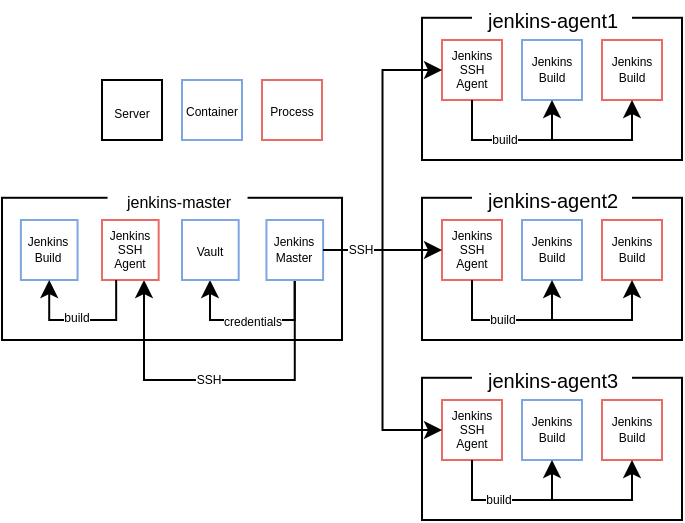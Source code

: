 <mxfile version="13.10.4" type="device"><diagram id="7O0mm3NvITV2B6ZzUa82" name="Page-1"><mxGraphModel dx="1652" dy="430" grid="1" gridSize="10" guides="1" tooltips="1" connect="1" arrows="1" fold="1" page="1" pageScale="1" pageWidth="827" pageHeight="1169" math="0" shadow="0"><root><mxCell id="0"/><mxCell id="1" parent="0"/><mxCell id="mEqa5GDs_4wrF84wMBNI-1" value="" style="group" vertex="1" connectable="0" parent="1"><mxGeometry x="-200" y="100" width="130" height="80" as="geometry"/></mxCell><mxCell id="mEqa5GDs_4wrF84wMBNI-2" value="" style="whiteSpace=wrap;html=1;" vertex="1" parent="mEqa5GDs_4wrF84wMBNI-1"><mxGeometry y="8.889" width="130" height="71.111" as="geometry"/></mxCell><mxCell id="mEqa5GDs_4wrF84wMBNI-3" value="jenkins-agent1" style="text;html=1;align=center;verticalAlign=middle;resizable=0;points=[];autosize=1;fillColor=#ffffff;fontSize=10;" vertex="1" parent="mEqa5GDs_4wrF84wMBNI-1"><mxGeometry x="24.997" width="80" height="20" as="geometry"/></mxCell><mxCell id="mEqa5GDs_4wrF84wMBNI-4" value="&lt;font style=&quot;font-size: 6px&quot;&gt;Jenkins&lt;br style=&quot;font-size: 6px&quot;&gt;Build&lt;br&gt;&lt;/font&gt;" style="rounded=0;whiteSpace=wrap;html=1;fillColor=#ffffff;fontSize=6;strokeColor=#EA6B66;" vertex="1" parent="mEqa5GDs_4wrF84wMBNI-1"><mxGeometry x="90" y="20.002" width="30" height="30" as="geometry"/></mxCell><mxCell id="mEqa5GDs_4wrF84wMBNI-5" value="&lt;font style=&quot;font-size: 6px&quot;&gt;Jenkins&lt;br style=&quot;font-size: 6px&quot;&gt;Build&lt;br&gt;&lt;/font&gt;" style="rounded=0;whiteSpace=wrap;html=1;fillColor=#ffffff;fontSize=6;strokeColor=#7EA6E0;" vertex="1" parent="mEqa5GDs_4wrF84wMBNI-1"><mxGeometry x="50" y="20.002" width="30" height="30" as="geometry"/></mxCell><mxCell id="mEqa5GDs_4wrF84wMBNI-6" value="&lt;font style=&quot;font-size: 6px&quot;&gt;Jenkins&lt;br style=&quot;font-size: 6px&quot;&gt;SSH&lt;br&gt;Agent&lt;br&gt;&lt;/font&gt;" style="rounded=0;whiteSpace=wrap;html=1;fillColor=#ffffff;fontSize=6;strokeColor=#EA6B66;" vertex="1" parent="mEqa5GDs_4wrF84wMBNI-1"><mxGeometry x="10" y="20" width="30" height="30" as="geometry"/></mxCell><mxCell id="mEqa5GDs_4wrF84wMBNI-7" style="edgeStyle=orthogonalEdgeStyle;rounded=0;orthogonalLoop=1;jettySize=auto;html=1;entryX=0.5;entryY=1;entryDx=0;entryDy=0;fontSize=6;" edge="1" parent="mEqa5GDs_4wrF84wMBNI-1" source="mEqa5GDs_4wrF84wMBNI-6" target="mEqa5GDs_4wrF84wMBNI-5"><mxGeometry relative="1" as="geometry"><Array as="points"><mxPoint x="25" y="70"/><mxPoint x="65" y="70"/></Array></mxGeometry></mxCell><mxCell id="mEqa5GDs_4wrF84wMBNI-8" style="edgeStyle=orthogonalEdgeStyle;rounded=0;orthogonalLoop=1;jettySize=auto;html=1;entryX=0.5;entryY=1;entryDx=0;entryDy=0;fontSize=6;" edge="1" parent="mEqa5GDs_4wrF84wMBNI-1"><mxGeometry relative="1" as="geometry"><mxPoint x="25" y="50" as="sourcePoint"/><mxPoint x="105" y="50.002" as="targetPoint"/><Array as="points"><mxPoint x="25" y="70"/><mxPoint x="105" y="70"/></Array></mxGeometry></mxCell><mxCell id="mEqa5GDs_4wrF84wMBNI-9" value="build" style="edgeLabel;html=1;align=center;verticalAlign=middle;resizable=0;points=[];fontSize=6;" vertex="1" connectable="0" parent="mEqa5GDs_4wrF84wMBNI-8"><mxGeometry x="-0.402" relative="1" as="geometry"><mxPoint as="offset"/></mxGeometry></mxCell><mxCell id="mEqa5GDs_4wrF84wMBNI-10" value="" style="group;fontSize=12;" vertex="1" connectable="0" parent="1"><mxGeometry x="-410" y="190" width="170" height="80" as="geometry"/></mxCell><mxCell id="mEqa5GDs_4wrF84wMBNI-11" value="" style="rounded=0;whiteSpace=wrap;html=1;" vertex="1" parent="mEqa5GDs_4wrF84wMBNI-10"><mxGeometry y="8.89" width="170" height="71.11" as="geometry"/></mxCell><mxCell id="mEqa5GDs_4wrF84wMBNI-12" value="&lt;font style=&quot;font-size: 8px&quot;&gt;jenkins-master&lt;/font&gt;" style="text;html=1;align=center;verticalAlign=middle;resizable=0;points=[];autosize=1;fillColor=#ffffff;fontSize=10;" vertex="1" parent="mEqa5GDs_4wrF84wMBNI-10"><mxGeometry x="52.78" width="70" height="20" as="geometry"/></mxCell><mxCell id="mEqa5GDs_4wrF84wMBNI-13" style="edgeStyle=orthogonalEdgeStyle;rounded=0;orthogonalLoop=1;jettySize=auto;html=1;entryX=0.75;entryY=1;entryDx=0;entryDy=0;fontSize=6;exitX=0.5;exitY=1;exitDx=0;exitDy=0;" edge="1" parent="mEqa5GDs_4wrF84wMBNI-10" source="mEqa5GDs_4wrF84wMBNI-17" target="mEqa5GDs_4wrF84wMBNI-18"><mxGeometry relative="1" as="geometry"><Array as="points"><mxPoint x="146" y="100"/><mxPoint x="71" y="100"/><mxPoint x="71" y="50"/></Array></mxGeometry></mxCell><mxCell id="mEqa5GDs_4wrF84wMBNI-14" value="SSH" style="edgeLabel;html=1;align=center;verticalAlign=middle;resizable=0;points=[];fontSize=6;" vertex="1" connectable="0" parent="mEqa5GDs_4wrF84wMBNI-13"><mxGeometry x="0.052" relative="1" as="geometry"><mxPoint x="-1.39" as="offset"/></mxGeometry></mxCell><mxCell id="mEqa5GDs_4wrF84wMBNI-15" style="edgeStyle=orthogonalEdgeStyle;rounded=0;orthogonalLoop=1;jettySize=auto;html=1;entryX=0.5;entryY=1;entryDx=0;entryDy=0;" edge="1" parent="mEqa5GDs_4wrF84wMBNI-10" source="mEqa5GDs_4wrF84wMBNI-17" target="mEqa5GDs_4wrF84wMBNI-20"><mxGeometry relative="1" as="geometry"><Array as="points"><mxPoint x="146" y="70"/><mxPoint x="104" y="70"/><mxPoint x="104" y="50"/></Array></mxGeometry></mxCell><mxCell id="mEqa5GDs_4wrF84wMBNI-16" value="credentials" style="edgeLabel;html=1;align=center;verticalAlign=middle;resizable=0;points=[];fontSize=6;" vertex="1" connectable="0" parent="mEqa5GDs_4wrF84wMBNI-15"><mxGeometry x="0.11" y="1" relative="1" as="geometry"><mxPoint x="4.45" as="offset"/></mxGeometry></mxCell><mxCell id="mEqa5GDs_4wrF84wMBNI-17" value="&lt;font style=&quot;font-size: 6px&quot;&gt;Jenkins&lt;br style=&quot;font-size: 6px&quot;&gt;Master&lt;br&gt;&lt;/font&gt;" style="rounded=0;whiteSpace=wrap;html=1;fillColor=#ffffff;fontSize=6;strokeColor=#7EA6E0;" vertex="1" parent="mEqa5GDs_4wrF84wMBNI-10"><mxGeometry x="132.218" y="20.002" width="28.333" height="30" as="geometry"/></mxCell><mxCell id="mEqa5GDs_4wrF84wMBNI-18" value="&lt;font style=&quot;font-size: 6px&quot;&gt;Jenkins&lt;br style=&quot;font-size: 6px&quot;&gt;SSH&lt;br&gt;Agent&lt;/font&gt;" style="rounded=0;whiteSpace=wrap;html=1;fillColor=#ffffff;fontSize=6;strokeColor=#EA6B66;" vertex="1" parent="mEqa5GDs_4wrF84wMBNI-10"><mxGeometry x="49.997" y="20.002" width="28.333" height="30" as="geometry"/></mxCell><mxCell id="mEqa5GDs_4wrF84wMBNI-19" value="&lt;font style=&quot;font-size: 6px&quot;&gt;Jenkins&lt;br style=&quot;font-size: 6px&quot;&gt;Build&lt;br&gt;&lt;/font&gt;" style="rounded=0;whiteSpace=wrap;html=1;fillColor=#ffffff;fontSize=6;strokeColor=#7EA6E0;" vertex="1" parent="mEqa5GDs_4wrF84wMBNI-10"><mxGeometry x="9.445" y="20.002" width="28.333" height="30" as="geometry"/></mxCell><mxCell id="mEqa5GDs_4wrF84wMBNI-20" value="&lt;font style=&quot;font-size: 6px&quot;&gt;Vault&lt;/font&gt;" style="rounded=0;whiteSpace=wrap;html=1;fillColor=#ffffff;fontSize=8;strokeColor=#7EA6E0;" vertex="1" parent="mEqa5GDs_4wrF84wMBNI-10"><mxGeometry x="90.004" y="20" width="28.333" height="30" as="geometry"/></mxCell><mxCell id="mEqa5GDs_4wrF84wMBNI-21" style="edgeStyle=orthogonalEdgeStyle;rounded=0;orthogonalLoop=1;jettySize=auto;html=1;entryX=0.5;entryY=1;entryDx=0;entryDy=0;fontSize=6;exitX=0.25;exitY=1;exitDx=0;exitDy=0;" edge="1" parent="mEqa5GDs_4wrF84wMBNI-10" source="mEqa5GDs_4wrF84wMBNI-18" target="mEqa5GDs_4wrF84wMBNI-19"><mxGeometry relative="1" as="geometry"><Array as="points"><mxPoint x="57" y="70"/><mxPoint x="24" y="70"/></Array></mxGeometry></mxCell><mxCell id="mEqa5GDs_4wrF84wMBNI-22" value="build" style="edgeLabel;html=1;align=center;verticalAlign=middle;resizable=0;points=[];fontSize=6;" vertex="1" connectable="0" parent="mEqa5GDs_4wrF84wMBNI-21"><mxGeometry x="0.093" y="-1" relative="1" as="geometry"><mxPoint x="-0.6" as="offset"/></mxGeometry></mxCell><mxCell id="mEqa5GDs_4wrF84wMBNI-23" value="&lt;font style=&quot;font-size: 6px&quot;&gt;Server&lt;/font&gt;" style="rounded=0;whiteSpace=wrap;html=1;fillColor=#ffffff;fontSize=10;" vertex="1" parent="1"><mxGeometry x="-360" y="140" width="30" height="30" as="geometry"/></mxCell><mxCell id="mEqa5GDs_4wrF84wMBNI-24" value="&lt;font style=&quot;font-size: 6px&quot;&gt;Container&lt;/font&gt;" style="rounded=0;whiteSpace=wrap;html=1;fillColor=#ffffff;fontSize=8;strokeColor=#7EA6E0;" vertex="1" parent="1"><mxGeometry x="-320" y="140" width="30" height="30" as="geometry"/></mxCell><mxCell id="mEqa5GDs_4wrF84wMBNI-25" value="&lt;font style=&quot;font-size: 6px&quot;&gt;Process&lt;/font&gt;" style="rounded=0;whiteSpace=wrap;html=1;fillColor=#ffffff;fontSize=8;strokeColor=#EA6B66;" vertex="1" parent="1"><mxGeometry x="-280" y="140" width="30" height="30" as="geometry"/></mxCell><mxCell id="mEqa5GDs_4wrF84wMBNI-26" value="" style="group" vertex="1" connectable="0" parent="1"><mxGeometry x="-200" y="190" width="130" height="80" as="geometry"/></mxCell><mxCell id="mEqa5GDs_4wrF84wMBNI-27" value="" style="whiteSpace=wrap;html=1;" vertex="1" parent="mEqa5GDs_4wrF84wMBNI-26"><mxGeometry y="8.889" width="130" height="71.111" as="geometry"/></mxCell><mxCell id="mEqa5GDs_4wrF84wMBNI-28" value="jenkins-agent2" style="text;html=1;align=center;verticalAlign=middle;resizable=0;points=[];autosize=1;fillColor=#ffffff;fontSize=10;" vertex="1" parent="mEqa5GDs_4wrF84wMBNI-26"><mxGeometry x="24.997" width="80" height="20" as="geometry"/></mxCell><mxCell id="mEqa5GDs_4wrF84wMBNI-29" value="&lt;font style=&quot;font-size: 6px&quot;&gt;Jenkins&lt;br style=&quot;font-size: 6px&quot;&gt;Build&lt;br&gt;&lt;/font&gt;" style="rounded=0;whiteSpace=wrap;html=1;fillColor=#ffffff;fontSize=6;strokeColor=#EA6B66;" vertex="1" parent="mEqa5GDs_4wrF84wMBNI-26"><mxGeometry x="90" y="20.002" width="30" height="30" as="geometry"/></mxCell><mxCell id="mEqa5GDs_4wrF84wMBNI-30" value="&lt;font style=&quot;font-size: 6px&quot;&gt;Jenkins&lt;br style=&quot;font-size: 6px&quot;&gt;Build&lt;br&gt;&lt;/font&gt;" style="rounded=0;whiteSpace=wrap;html=1;fillColor=#ffffff;fontSize=6;strokeColor=#7EA6E0;" vertex="1" parent="mEqa5GDs_4wrF84wMBNI-26"><mxGeometry x="50" y="20.002" width="30" height="30" as="geometry"/></mxCell><mxCell id="mEqa5GDs_4wrF84wMBNI-31" value="&lt;font style=&quot;font-size: 6px&quot;&gt;Jenkins&lt;br style=&quot;font-size: 6px&quot;&gt;SSH&lt;br&gt;Agent&lt;br&gt;&lt;/font&gt;" style="rounded=0;whiteSpace=wrap;html=1;fillColor=#ffffff;fontSize=6;strokeColor=#EA6B66;" vertex="1" parent="mEqa5GDs_4wrF84wMBNI-26"><mxGeometry x="10" y="20" width="30" height="30" as="geometry"/></mxCell><mxCell id="mEqa5GDs_4wrF84wMBNI-32" style="edgeStyle=orthogonalEdgeStyle;rounded=0;orthogonalLoop=1;jettySize=auto;html=1;entryX=0.5;entryY=1;entryDx=0;entryDy=0;fontSize=6;" edge="1" parent="mEqa5GDs_4wrF84wMBNI-26" source="mEqa5GDs_4wrF84wMBNI-31" target="mEqa5GDs_4wrF84wMBNI-30"><mxGeometry relative="1" as="geometry"><Array as="points"><mxPoint x="25" y="70"/><mxPoint x="65" y="70"/></Array></mxGeometry></mxCell><mxCell id="mEqa5GDs_4wrF84wMBNI-33" style="edgeStyle=orthogonalEdgeStyle;rounded=0;orthogonalLoop=1;jettySize=auto;html=1;entryX=0.5;entryY=1;entryDx=0;entryDy=0;fontSize=6;" edge="1" parent="mEqa5GDs_4wrF84wMBNI-26"><mxGeometry relative="1" as="geometry"><mxPoint x="25" y="50" as="sourcePoint"/><mxPoint x="105" y="50.002" as="targetPoint"/><Array as="points"><mxPoint x="25" y="70"/><mxPoint x="105" y="70"/></Array></mxGeometry></mxCell><mxCell id="mEqa5GDs_4wrF84wMBNI-34" value="build" style="edgeLabel;html=1;align=center;verticalAlign=middle;resizable=0;points=[];fontSize=6;" vertex="1" connectable="0" parent="mEqa5GDs_4wrF84wMBNI-33"><mxGeometry x="-0.676" y="15" relative="1" as="geometry"><mxPoint as="offset"/></mxGeometry></mxCell><mxCell id="mEqa5GDs_4wrF84wMBNI-35" value="" style="group" vertex="1" connectable="0" parent="1"><mxGeometry x="-200" y="280" width="130" height="80" as="geometry"/></mxCell><mxCell id="mEqa5GDs_4wrF84wMBNI-36" value="" style="whiteSpace=wrap;html=1;" vertex="1" parent="mEqa5GDs_4wrF84wMBNI-35"><mxGeometry y="8.889" width="130" height="71.111" as="geometry"/></mxCell><mxCell id="mEqa5GDs_4wrF84wMBNI-37" value="jenkins-agent3" style="text;html=1;align=center;verticalAlign=middle;resizable=0;points=[];autosize=1;fillColor=#ffffff;fontSize=10;" vertex="1" parent="mEqa5GDs_4wrF84wMBNI-35"><mxGeometry x="24.997" width="80" height="20" as="geometry"/></mxCell><mxCell id="mEqa5GDs_4wrF84wMBNI-38" value="&lt;font style=&quot;font-size: 6px&quot;&gt;Jenkins&lt;br style=&quot;font-size: 6px&quot;&gt;Build&lt;br&gt;&lt;/font&gt;" style="rounded=0;whiteSpace=wrap;html=1;fillColor=#ffffff;fontSize=6;strokeColor=#EA6B66;" vertex="1" parent="mEqa5GDs_4wrF84wMBNI-35"><mxGeometry x="90" y="20.002" width="30" height="30" as="geometry"/></mxCell><mxCell id="mEqa5GDs_4wrF84wMBNI-39" value="&lt;font style=&quot;font-size: 6px&quot;&gt;Jenkins&lt;br style=&quot;font-size: 6px&quot;&gt;Build&lt;br&gt;&lt;/font&gt;" style="rounded=0;whiteSpace=wrap;html=1;fillColor=#ffffff;fontSize=6;strokeColor=#7EA6E0;" vertex="1" parent="mEqa5GDs_4wrF84wMBNI-35"><mxGeometry x="50" y="20.002" width="30" height="30" as="geometry"/></mxCell><mxCell id="mEqa5GDs_4wrF84wMBNI-40" value="&lt;font style=&quot;font-size: 6px&quot;&gt;Jenkins&lt;br style=&quot;font-size: 6px&quot;&gt;SSH&lt;br&gt;Agent&lt;br&gt;&lt;/font&gt;" style="rounded=0;whiteSpace=wrap;html=1;fillColor=#ffffff;fontSize=6;strokeColor=#EA6B66;" vertex="1" parent="mEqa5GDs_4wrF84wMBNI-35"><mxGeometry x="10" y="20" width="30" height="30" as="geometry"/></mxCell><mxCell id="mEqa5GDs_4wrF84wMBNI-41" style="edgeStyle=orthogonalEdgeStyle;rounded=0;orthogonalLoop=1;jettySize=auto;html=1;entryX=0.5;entryY=1;entryDx=0;entryDy=0;fontSize=6;" edge="1" parent="mEqa5GDs_4wrF84wMBNI-35" source="mEqa5GDs_4wrF84wMBNI-40" target="mEqa5GDs_4wrF84wMBNI-39"><mxGeometry relative="1" as="geometry"><Array as="points"><mxPoint x="25" y="70"/><mxPoint x="65" y="70"/></Array></mxGeometry></mxCell><mxCell id="mEqa5GDs_4wrF84wMBNI-42" style="edgeStyle=orthogonalEdgeStyle;rounded=0;orthogonalLoop=1;jettySize=auto;html=1;entryX=0.5;entryY=1;entryDx=0;entryDy=0;fontSize=6;" edge="1" parent="mEqa5GDs_4wrF84wMBNI-35"><mxGeometry relative="1" as="geometry"><mxPoint x="25" y="50" as="sourcePoint"/><mxPoint x="105" y="50.002" as="targetPoint"/><Array as="points"><mxPoint x="25" y="70"/><mxPoint x="105" y="70"/></Array></mxGeometry></mxCell><mxCell id="mEqa5GDs_4wrF84wMBNI-43" value="build" style="edgeLabel;html=1;align=center;verticalAlign=middle;resizable=0;points=[];fontSize=6;" vertex="1" connectable="0" parent="mEqa5GDs_4wrF84wMBNI-42"><mxGeometry x="-0.667" y="13" relative="1" as="geometry"><mxPoint x="13" y="13" as="offset"/></mxGeometry></mxCell><mxCell id="mEqa5GDs_4wrF84wMBNI-44" style="edgeStyle=orthogonalEdgeStyle;rounded=0;orthogonalLoop=1;jettySize=auto;html=1;entryX=0;entryY=0.5;entryDx=0;entryDy=0;fontSize=6;" edge="1" parent="1" source="mEqa5GDs_4wrF84wMBNI-17" target="mEqa5GDs_4wrF84wMBNI-6"><mxGeometry relative="1" as="geometry"/></mxCell><mxCell id="mEqa5GDs_4wrF84wMBNI-45" style="edgeStyle=orthogonalEdgeStyle;rounded=0;orthogonalLoop=1;jettySize=auto;html=1;entryX=0;entryY=0.5;entryDx=0;entryDy=0;fontSize=6;" edge="1" parent="1" source="mEqa5GDs_4wrF84wMBNI-17" target="mEqa5GDs_4wrF84wMBNI-31"><mxGeometry relative="1" as="geometry"/></mxCell><mxCell id="mEqa5GDs_4wrF84wMBNI-46" style="edgeStyle=orthogonalEdgeStyle;rounded=0;orthogonalLoop=1;jettySize=auto;html=1;entryX=0;entryY=0.5;entryDx=0;entryDy=0;fontSize=6;" edge="1" parent="1" source="mEqa5GDs_4wrF84wMBNI-17" target="mEqa5GDs_4wrF84wMBNI-40"><mxGeometry relative="1" as="geometry"/></mxCell><mxCell id="mEqa5GDs_4wrF84wMBNI-47" value="SSH" style="edgeLabel;html=1;align=center;verticalAlign=middle;resizable=0;points=[];fontSize=6;" vertex="1" connectable="0" parent="mEqa5GDs_4wrF84wMBNI-46"><mxGeometry x="-0.681" relative="1" as="geometry"><mxPoint x="-5.6" as="offset"/></mxGeometry></mxCell></root></mxGraphModel></diagram></mxfile>